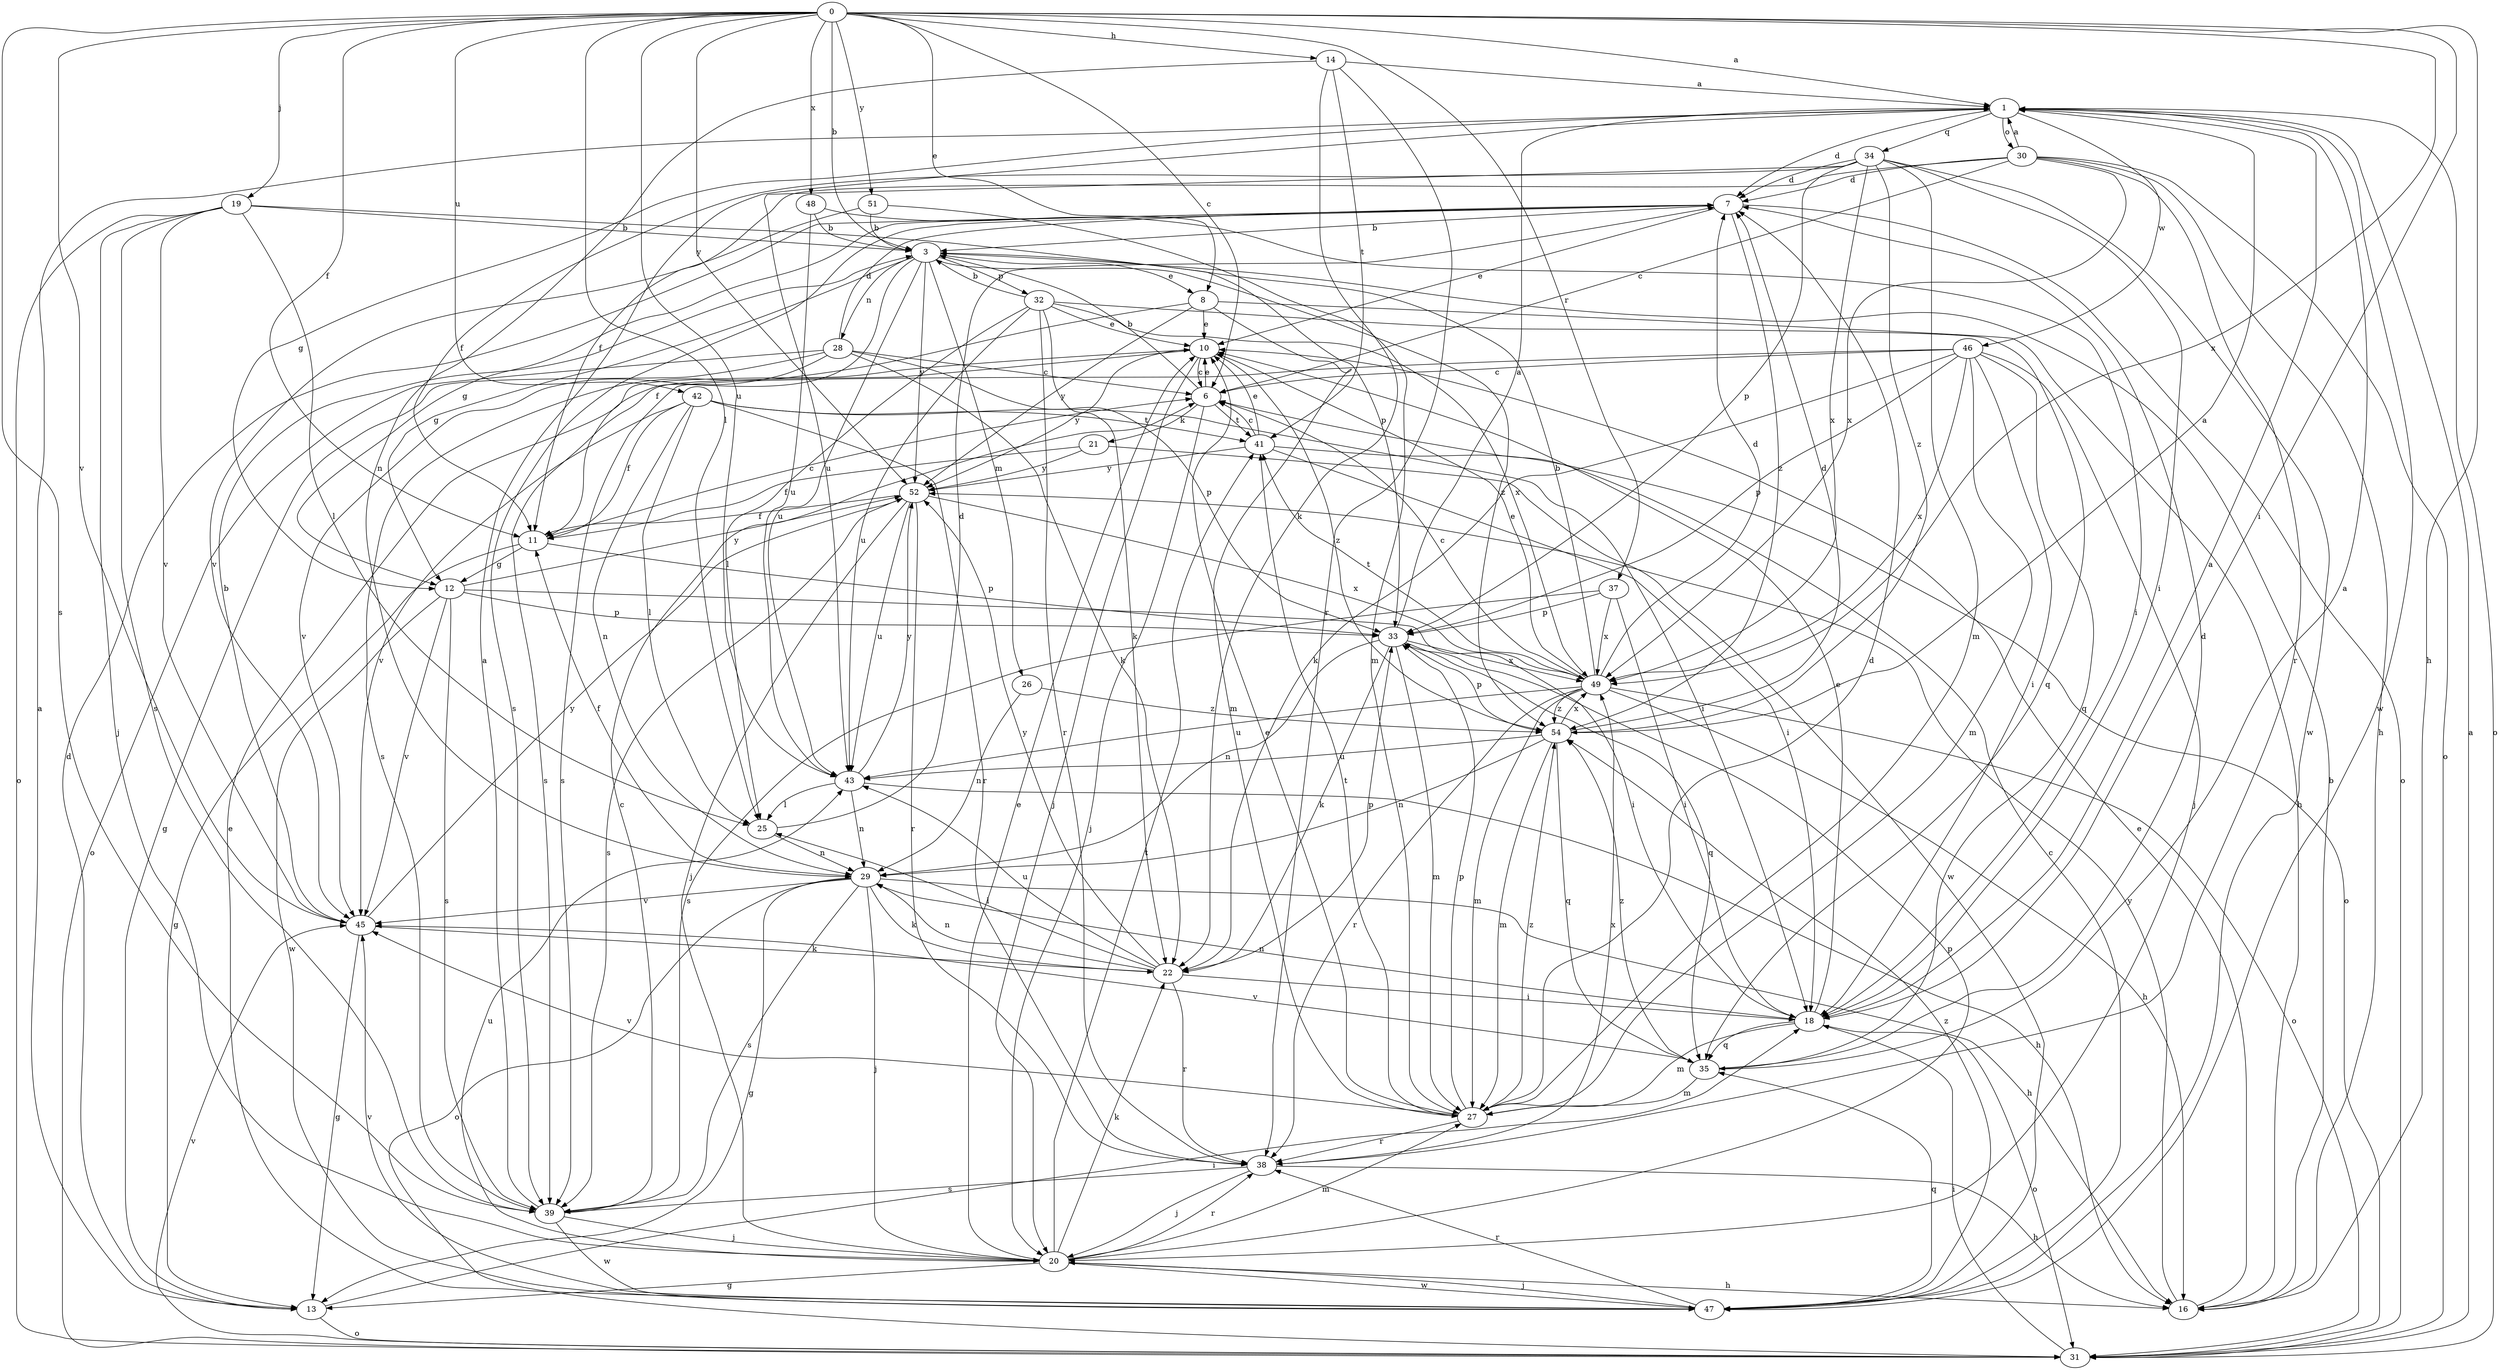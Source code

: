 strict digraph  {
0;
1;
3;
6;
7;
8;
10;
11;
12;
13;
14;
16;
18;
19;
20;
21;
22;
25;
26;
27;
28;
29;
30;
31;
32;
33;
34;
35;
37;
38;
39;
41;
42;
43;
45;
46;
47;
48;
49;
51;
52;
54;
0 -> 1  [label=a];
0 -> 3  [label=b];
0 -> 6  [label=c];
0 -> 8  [label=e];
0 -> 11  [label=f];
0 -> 14  [label=h];
0 -> 16  [label=h];
0 -> 18  [label=i];
0 -> 19  [label=j];
0 -> 25  [label=l];
0 -> 37  [label=r];
0 -> 39  [label=s];
0 -> 42  [label=u];
0 -> 43  [label=u];
0 -> 45  [label=v];
0 -> 48  [label=x];
0 -> 49  [label=x];
0 -> 51  [label=y];
0 -> 52  [label=y];
1 -> 7  [label=d];
1 -> 12  [label=g];
1 -> 30  [label=o];
1 -> 31  [label=o];
1 -> 34  [label=q];
1 -> 46  [label=w];
1 -> 47  [label=w];
3 -> 8  [label=e];
3 -> 11  [label=f];
3 -> 12  [label=g];
3 -> 26  [label=m];
3 -> 28  [label=n];
3 -> 32  [label=p];
3 -> 43  [label=u];
3 -> 52  [label=y];
3 -> 54  [label=z];
6 -> 3  [label=b];
6 -> 10  [label=e];
6 -> 20  [label=j];
6 -> 21  [label=k];
6 -> 41  [label=t];
7 -> 3  [label=b];
7 -> 10  [label=e];
7 -> 12  [label=g];
7 -> 31  [label=o];
7 -> 39  [label=s];
7 -> 54  [label=z];
8 -> 10  [label=e];
8 -> 16  [label=h];
8 -> 27  [label=m];
8 -> 39  [label=s];
8 -> 52  [label=y];
10 -> 6  [label=c];
10 -> 20  [label=j];
10 -> 39  [label=s];
10 -> 52  [label=y];
10 -> 54  [label=z];
11 -> 6  [label=c];
11 -> 12  [label=g];
11 -> 13  [label=g];
11 -> 33  [label=p];
12 -> 18  [label=i];
12 -> 33  [label=p];
12 -> 39  [label=s];
12 -> 45  [label=v];
12 -> 47  [label=w];
12 -> 52  [label=y];
13 -> 1  [label=a];
13 -> 7  [label=d];
13 -> 18  [label=i];
13 -> 31  [label=o];
14 -> 1  [label=a];
14 -> 22  [label=k];
14 -> 29  [label=n];
14 -> 38  [label=r];
14 -> 41  [label=t];
16 -> 3  [label=b];
16 -> 10  [label=e];
16 -> 52  [label=y];
18 -> 1  [label=a];
18 -> 10  [label=e];
18 -> 27  [label=m];
18 -> 29  [label=n];
18 -> 31  [label=o];
18 -> 35  [label=q];
19 -> 3  [label=b];
19 -> 20  [label=j];
19 -> 25  [label=l];
19 -> 31  [label=o];
19 -> 33  [label=p];
19 -> 39  [label=s];
19 -> 45  [label=v];
20 -> 10  [label=e];
20 -> 13  [label=g];
20 -> 16  [label=h];
20 -> 22  [label=k];
20 -> 27  [label=m];
20 -> 33  [label=p];
20 -> 38  [label=r];
20 -> 41  [label=t];
20 -> 43  [label=u];
20 -> 47  [label=w];
21 -> 11  [label=f];
21 -> 47  [label=w];
21 -> 52  [label=y];
22 -> 18  [label=i];
22 -> 25  [label=l];
22 -> 29  [label=n];
22 -> 33  [label=p];
22 -> 38  [label=r];
22 -> 43  [label=u];
22 -> 52  [label=y];
25 -> 7  [label=d];
25 -> 29  [label=n];
26 -> 29  [label=n];
26 -> 54  [label=z];
27 -> 7  [label=d];
27 -> 10  [label=e];
27 -> 33  [label=p];
27 -> 38  [label=r];
27 -> 41  [label=t];
27 -> 45  [label=v];
27 -> 54  [label=z];
28 -> 6  [label=c];
28 -> 7  [label=d];
28 -> 13  [label=g];
28 -> 22  [label=k];
28 -> 31  [label=o];
28 -> 33  [label=p];
28 -> 45  [label=v];
29 -> 11  [label=f];
29 -> 13  [label=g];
29 -> 16  [label=h];
29 -> 20  [label=j];
29 -> 22  [label=k];
29 -> 31  [label=o];
29 -> 39  [label=s];
29 -> 45  [label=v];
30 -> 1  [label=a];
30 -> 6  [label=c];
30 -> 7  [label=d];
30 -> 11  [label=f];
30 -> 16  [label=h];
30 -> 31  [label=o];
30 -> 38  [label=r];
30 -> 49  [label=x];
31 -> 1  [label=a];
31 -> 18  [label=i];
31 -> 45  [label=v];
32 -> 3  [label=b];
32 -> 10  [label=e];
32 -> 22  [label=k];
32 -> 25  [label=l];
32 -> 35  [label=q];
32 -> 38  [label=r];
32 -> 43  [label=u];
32 -> 49  [label=x];
33 -> 1  [label=a];
33 -> 22  [label=k];
33 -> 27  [label=m];
33 -> 29  [label=n];
33 -> 35  [label=q];
33 -> 49  [label=x];
34 -> 7  [label=d];
34 -> 11  [label=f];
34 -> 18  [label=i];
34 -> 27  [label=m];
34 -> 33  [label=p];
34 -> 43  [label=u];
34 -> 47  [label=w];
34 -> 49  [label=x];
34 -> 54  [label=z];
35 -> 1  [label=a];
35 -> 7  [label=d];
35 -> 27  [label=m];
35 -> 45  [label=v];
35 -> 54  [label=z];
37 -> 18  [label=i];
37 -> 33  [label=p];
37 -> 39  [label=s];
37 -> 49  [label=x];
38 -> 16  [label=h];
38 -> 20  [label=j];
38 -> 39  [label=s];
38 -> 49  [label=x];
39 -> 1  [label=a];
39 -> 6  [label=c];
39 -> 20  [label=j];
39 -> 47  [label=w];
41 -> 6  [label=c];
41 -> 10  [label=e];
41 -> 18  [label=i];
41 -> 31  [label=o];
41 -> 52  [label=y];
42 -> 11  [label=f];
42 -> 18  [label=i];
42 -> 25  [label=l];
42 -> 29  [label=n];
42 -> 38  [label=r];
42 -> 41  [label=t];
42 -> 45  [label=v];
43 -> 16  [label=h];
43 -> 25  [label=l];
43 -> 29  [label=n];
43 -> 52  [label=y];
45 -> 3  [label=b];
45 -> 13  [label=g];
45 -> 22  [label=k];
45 -> 52  [label=y];
46 -> 6  [label=c];
46 -> 18  [label=i];
46 -> 20  [label=j];
46 -> 22  [label=k];
46 -> 27  [label=m];
46 -> 33  [label=p];
46 -> 35  [label=q];
46 -> 39  [label=s];
46 -> 49  [label=x];
47 -> 6  [label=c];
47 -> 10  [label=e];
47 -> 20  [label=j];
47 -> 35  [label=q];
47 -> 38  [label=r];
47 -> 45  [label=v];
47 -> 54  [label=z];
48 -> 3  [label=b];
48 -> 18  [label=i];
48 -> 43  [label=u];
49 -> 3  [label=b];
49 -> 6  [label=c];
49 -> 7  [label=d];
49 -> 10  [label=e];
49 -> 16  [label=h];
49 -> 27  [label=m];
49 -> 31  [label=o];
49 -> 38  [label=r];
49 -> 41  [label=t];
49 -> 43  [label=u];
49 -> 54  [label=z];
51 -> 3  [label=b];
51 -> 27  [label=m];
51 -> 45  [label=v];
52 -> 11  [label=f];
52 -> 20  [label=j];
52 -> 38  [label=r];
52 -> 39  [label=s];
52 -> 43  [label=u];
52 -> 49  [label=x];
54 -> 1  [label=a];
54 -> 7  [label=d];
54 -> 27  [label=m];
54 -> 29  [label=n];
54 -> 33  [label=p];
54 -> 35  [label=q];
54 -> 43  [label=u];
54 -> 49  [label=x];
}
